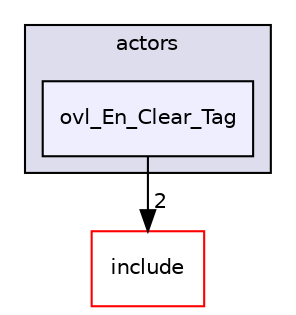 digraph "src/overlays/actors/ovl_En_Clear_Tag" {
  compound=true
  node [ fontsize="10", fontname="Helvetica"];
  edge [ labelfontsize="10", labelfontname="Helvetica"];
  subgraph clusterdir_e93473484be31ce7bcb356bd643a22f8 {
    graph [ bgcolor="#ddddee", pencolor="black", label="actors" fontname="Helvetica", fontsize="10", URL="dir_e93473484be31ce7bcb356bd643a22f8.html"]
  dir_12c6786dfd88086c885b8f28486844dc [shape=box, label="ovl_En_Clear_Tag", style="filled", fillcolor="#eeeeff", pencolor="black", URL="dir_12c6786dfd88086c885b8f28486844dc.html"];
  }
  dir_d44c64559bbebec7f509842c48db8b23 [shape=box label="include" fillcolor="white" style="filled" color="red" URL="dir_d44c64559bbebec7f509842c48db8b23.html"];
  dir_12c6786dfd88086c885b8f28486844dc->dir_d44c64559bbebec7f509842c48db8b23 [headlabel="2", labeldistance=1.5 headhref="dir_000204_000000.html"];
}

